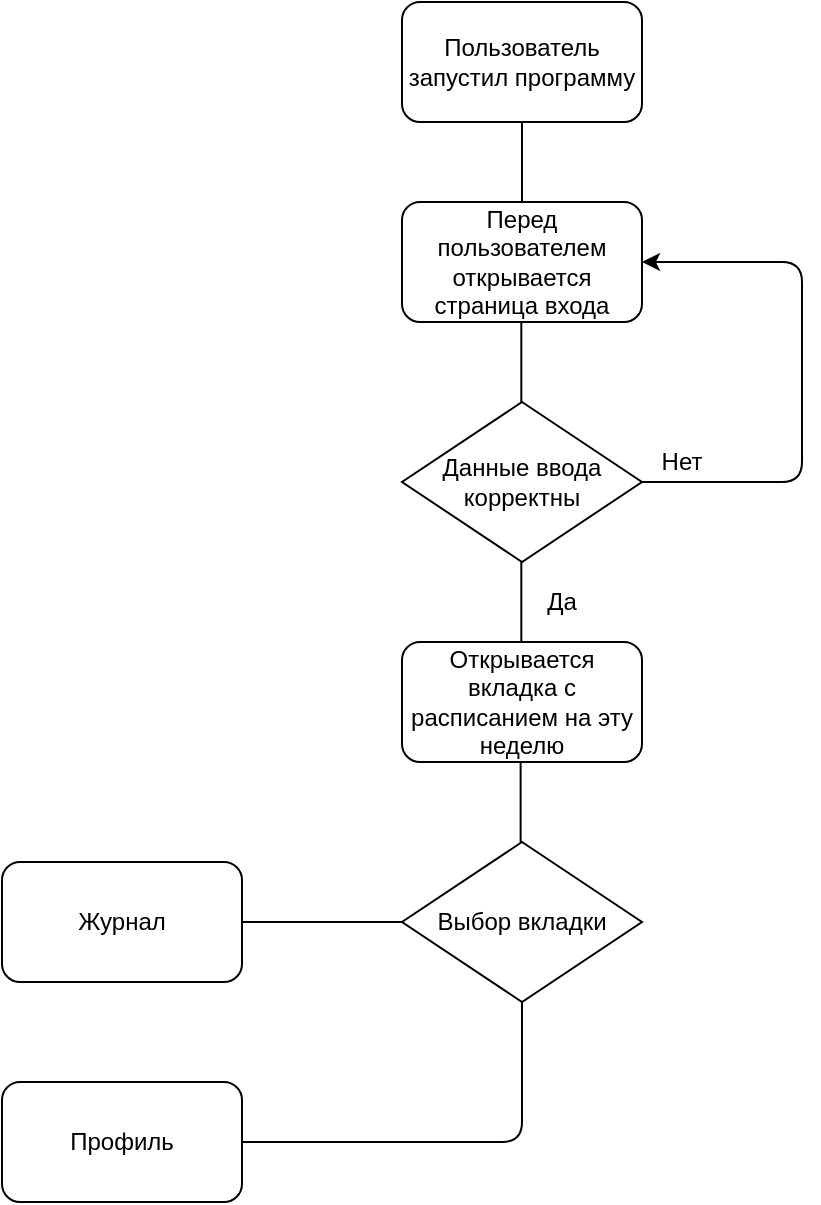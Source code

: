 <mxfile version="13.1.1" type="device"><diagram id="C5RBs43oDa-KdzZeNtuy" name="Page-1"><mxGraphModel dx="1185" dy="635" grid="1" gridSize="10" guides="1" tooltips="1" connect="1" arrows="1" fold="1" page="1" pageScale="1" pageWidth="827" pageHeight="1169" math="0" shadow="0"><root><mxCell id="WIyWlLk6GJQsqaUBKTNV-0"/><mxCell id="WIyWlLk6GJQsqaUBKTNV-1" parent="WIyWlLk6GJQsqaUBKTNV-0"/><mxCell id="1ZpqVdCxWq7CnQm7ER0Z-0" value="Пользователь запустил программу" style="rounded=1;whiteSpace=wrap;html=1;" vertex="1" parent="WIyWlLk6GJQsqaUBKTNV-1"><mxGeometry x="360" y="40" width="120" height="60" as="geometry"/></mxCell><mxCell id="1ZpqVdCxWq7CnQm7ER0Z-2" value="Перед пользователем открывается страница входа" style="rounded=1;whiteSpace=wrap;html=1;" vertex="1" parent="WIyWlLk6GJQsqaUBKTNV-1"><mxGeometry x="360" y="140" width="120" height="60" as="geometry"/></mxCell><mxCell id="1ZpqVdCxWq7CnQm7ER0Z-3" value="" style="endArrow=none;html=1;entryX=0.5;entryY=1;entryDx=0;entryDy=0;exitX=0.5;exitY=0;exitDx=0;exitDy=0;" edge="1" parent="WIyWlLk6GJQsqaUBKTNV-1" source="1ZpqVdCxWq7CnQm7ER0Z-2" target="1ZpqVdCxWq7CnQm7ER0Z-0"><mxGeometry width="50" height="50" relative="1" as="geometry"><mxPoint x="380" y="280" as="sourcePoint"/><mxPoint x="430" y="230" as="targetPoint"/></mxGeometry></mxCell><mxCell id="1ZpqVdCxWq7CnQm7ER0Z-4" value="Данные ввода корректны" style="rhombus;whiteSpace=wrap;html=1;" vertex="1" parent="WIyWlLk6GJQsqaUBKTNV-1"><mxGeometry x="360" y="240" width="120" height="80" as="geometry"/></mxCell><mxCell id="1ZpqVdCxWq7CnQm7ER0Z-5" value="" style="endArrow=none;html=1;entryX=0.5;entryY=1;entryDx=0;entryDy=0;exitX=0.5;exitY=0;exitDx=0;exitDy=0;" edge="1" parent="WIyWlLk6GJQsqaUBKTNV-1"><mxGeometry width="50" height="50" relative="1" as="geometry"><mxPoint x="419.66" y="240" as="sourcePoint"/><mxPoint x="419.66" y="200" as="targetPoint"/></mxGeometry></mxCell><mxCell id="1ZpqVdCxWq7CnQm7ER0Z-6" value="Нет" style="text;html=1;strokeColor=none;fillColor=none;align=center;verticalAlign=middle;whiteSpace=wrap;rounded=0;" vertex="1" parent="WIyWlLk6GJQsqaUBKTNV-1"><mxGeometry x="480" y="260" width="40" height="20" as="geometry"/></mxCell><mxCell id="1ZpqVdCxWq7CnQm7ER0Z-7" value="" style="endArrow=classic;html=1;exitX=1;exitY=0.5;exitDx=0;exitDy=0;entryX=1;entryY=0.5;entryDx=0;entryDy=0;" edge="1" parent="WIyWlLk6GJQsqaUBKTNV-1" source="1ZpqVdCxWq7CnQm7ER0Z-4" target="1ZpqVdCxWq7CnQm7ER0Z-2"><mxGeometry width="50" height="50" relative="1" as="geometry"><mxPoint x="500" y="280" as="sourcePoint"/><mxPoint x="550" y="230" as="targetPoint"/><Array as="points"><mxPoint x="560" y="280"/><mxPoint x="560" y="170"/></Array></mxGeometry></mxCell><mxCell id="1ZpqVdCxWq7CnQm7ER0Z-9" value="Открывается вкладка с расписанием на эту неделю" style="rounded=1;whiteSpace=wrap;html=1;" vertex="1" parent="WIyWlLk6GJQsqaUBKTNV-1"><mxGeometry x="360" y="360" width="120" height="60" as="geometry"/></mxCell><mxCell id="1ZpqVdCxWq7CnQm7ER0Z-10" value="" style="endArrow=none;html=1;entryX=0.5;entryY=1;entryDx=0;entryDy=0;exitX=0.5;exitY=0;exitDx=0;exitDy=0;" edge="1" parent="WIyWlLk6GJQsqaUBKTNV-1"><mxGeometry width="50" height="50" relative="1" as="geometry"><mxPoint x="419.66" y="360" as="sourcePoint"/><mxPoint x="419.66" y="320" as="targetPoint"/></mxGeometry></mxCell><mxCell id="1ZpqVdCxWq7CnQm7ER0Z-11" value="Да" style="text;html=1;strokeColor=none;fillColor=none;align=center;verticalAlign=middle;whiteSpace=wrap;rounded=0;" vertex="1" parent="WIyWlLk6GJQsqaUBKTNV-1"><mxGeometry x="420" y="330" width="40" height="20" as="geometry"/></mxCell><mxCell id="1ZpqVdCxWq7CnQm7ER0Z-13" value="Выбор вкладки" style="rhombus;whiteSpace=wrap;html=1;" vertex="1" parent="WIyWlLk6GJQsqaUBKTNV-1"><mxGeometry x="360" y="460" width="120" height="80" as="geometry"/></mxCell><mxCell id="1ZpqVdCxWq7CnQm7ER0Z-15" value="" style="endArrow=none;html=1;entryX=0.5;entryY=1;entryDx=0;entryDy=0;exitX=0.5;exitY=0;exitDx=0;exitDy=0;" edge="1" parent="WIyWlLk6GJQsqaUBKTNV-1"><mxGeometry width="50" height="50" relative="1" as="geometry"><mxPoint x="419.31" y="460" as="sourcePoint"/><mxPoint x="419.31" y="420" as="targetPoint"/></mxGeometry></mxCell><mxCell id="1ZpqVdCxWq7CnQm7ER0Z-16" value="Журнал" style="rounded=1;whiteSpace=wrap;html=1;" vertex="1" parent="WIyWlLk6GJQsqaUBKTNV-1"><mxGeometry x="160" y="470" width="120" height="60" as="geometry"/></mxCell><mxCell id="1ZpqVdCxWq7CnQm7ER0Z-17" value="Профиль" style="rounded=1;whiteSpace=wrap;html=1;" vertex="1" parent="WIyWlLk6GJQsqaUBKTNV-1"><mxGeometry x="160" y="580" width="120" height="60" as="geometry"/></mxCell><mxCell id="1ZpqVdCxWq7CnQm7ER0Z-18" value="" style="endArrow=none;html=1;exitX=1;exitY=0.5;exitDx=0;exitDy=0;" edge="1" parent="WIyWlLk6GJQsqaUBKTNV-1" source="1ZpqVdCxWq7CnQm7ER0Z-16" target="1ZpqVdCxWq7CnQm7ER0Z-13"><mxGeometry width="50" height="50" relative="1" as="geometry"><mxPoint x="380" y="550" as="sourcePoint"/><mxPoint x="350" y="460" as="targetPoint"/></mxGeometry></mxCell><mxCell id="1ZpqVdCxWq7CnQm7ER0Z-19" value="" style="endArrow=none;html=1;entryX=0.5;entryY=1;entryDx=0;entryDy=0;exitX=1;exitY=0.5;exitDx=0;exitDy=0;" edge="1" parent="WIyWlLk6GJQsqaUBKTNV-1" source="1ZpqVdCxWq7CnQm7ER0Z-17" target="1ZpqVdCxWq7CnQm7ER0Z-13"><mxGeometry width="50" height="50" relative="1" as="geometry"><mxPoint x="360" y="635" as="sourcePoint"/><mxPoint x="410" y="585" as="targetPoint"/><Array as="points"><mxPoint x="420" y="610"/></Array></mxGeometry></mxCell></root></mxGraphModel></diagram></mxfile>